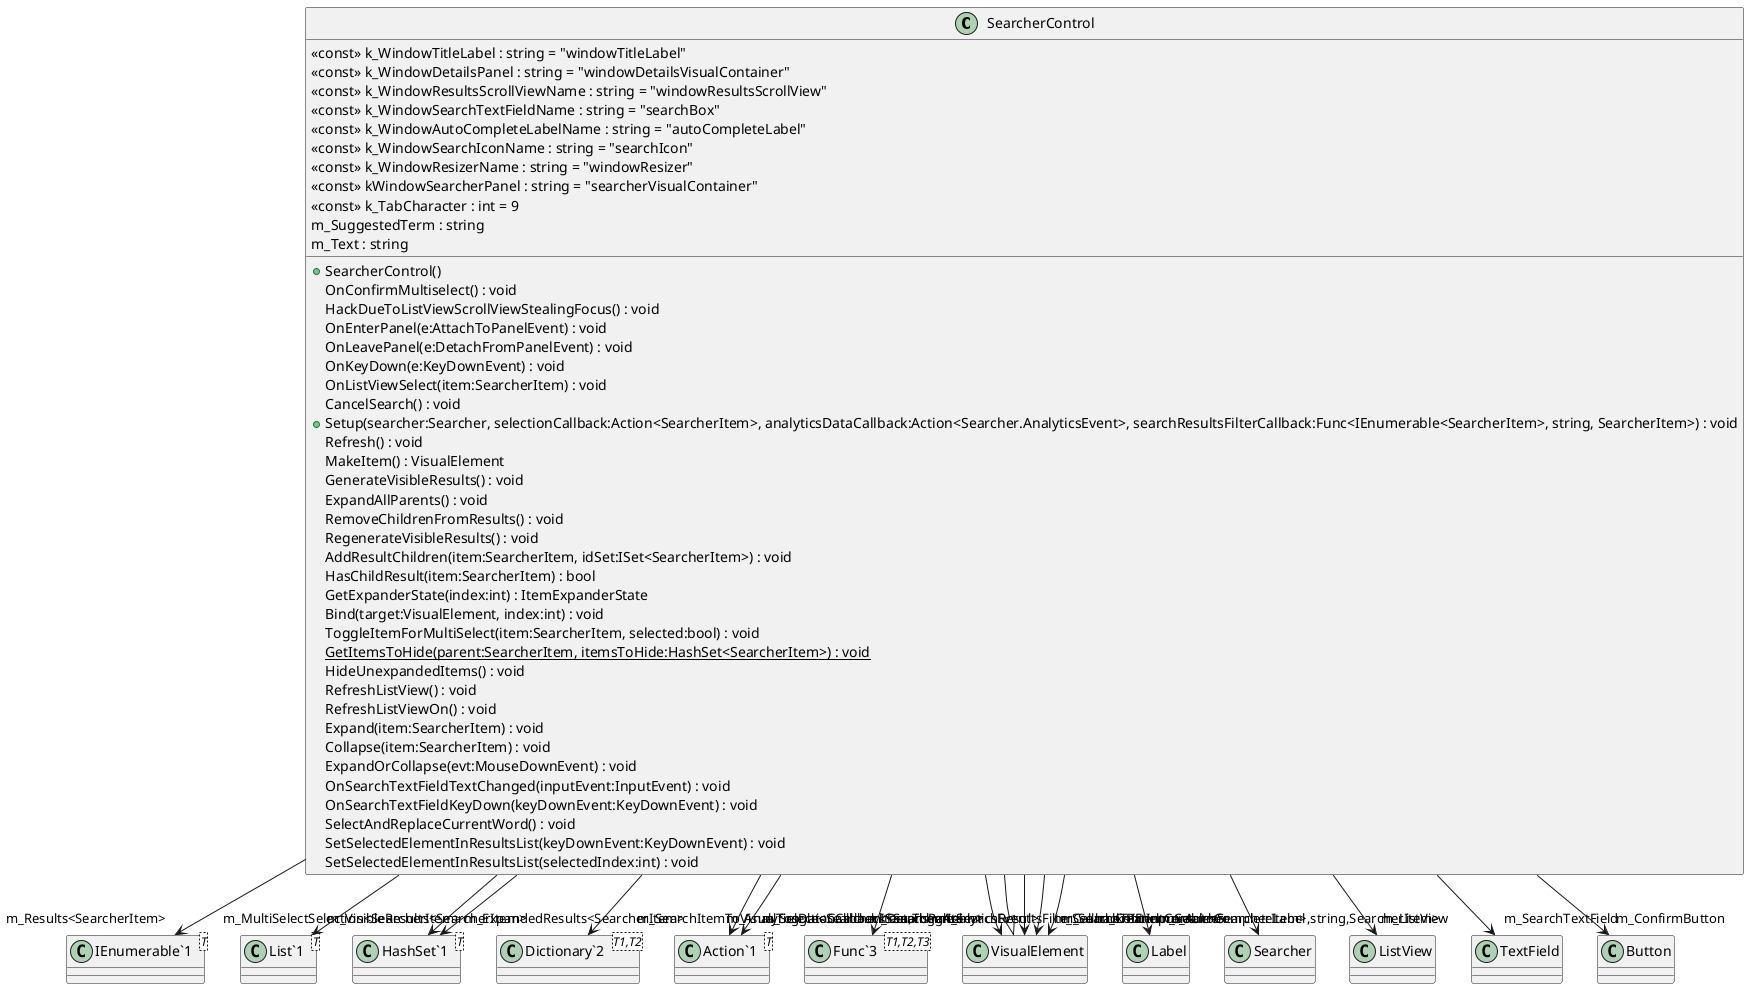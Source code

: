 @startuml
class SearcherControl {
    <<const>> k_WindowTitleLabel : string = "windowTitleLabel"
    <<const>> k_WindowDetailsPanel : string = "windowDetailsVisualContainer"
    <<const>> k_WindowResultsScrollViewName : string = "windowResultsScrollView"
    <<const>> k_WindowSearchTextFieldName : string = "searchBox"
    <<const>> k_WindowAutoCompleteLabelName : string = "autoCompleteLabel"
    <<const>> k_WindowSearchIconName : string = "searchIcon"
    <<const>> k_WindowResizerName : string = "windowResizer"
    <<const>> kWindowSearcherPanel : string = "searcherVisualContainer"
    <<const>> k_TabCharacter : int = 9
    m_SuggestedTerm : string
    m_Text : string
    + SearcherControl()
    OnConfirmMultiselect() : void
    HackDueToListViewScrollViewStealingFocus() : void
    OnEnterPanel(e:AttachToPanelEvent) : void
    OnLeavePanel(e:DetachFromPanelEvent) : void
    OnKeyDown(e:KeyDownEvent) : void
    OnListViewSelect(item:SearcherItem) : void
    CancelSearch() : void
    + Setup(searcher:Searcher, selectionCallback:Action<SearcherItem>, analyticsDataCallback:Action<Searcher.AnalyticsEvent>, searchResultsFilterCallback:Func<IEnumerable<SearcherItem>, string, SearcherItem>) : void
    Refresh() : void
    MakeItem() : VisualElement
    GenerateVisibleResults() : void
    ExpandAllParents() : void
    RemoveChildrenFromResults() : void
    RegenerateVisibleResults() : void
    AddResultChildren(item:SearcherItem, idSet:ISet<SearcherItem>) : void
    HasChildResult(item:SearcherItem) : bool
    GetExpanderState(index:int) : ItemExpanderState
    Bind(target:VisualElement, index:int) : void
    ToggleItemForMultiSelect(item:SearcherItem, selected:bool) : void
    {static} GetItemsToHide(parent:SearcherItem, itemsToHide:HashSet<SearcherItem>) : void
    HideUnexpandedItems() : void
    RefreshListView() : void
    RefreshListViewOn() : void
    Expand(item:SearcherItem) : void
    Collapse(item:SearcherItem) : void
    ExpandOrCollapse(evt:MouseDownEvent) : void
    OnSearchTextFieldTextChanged(inputEvent:InputEvent) : void
    OnSearchTextFieldKeyDown(keyDownEvent:KeyDownEvent) : void
    SelectAndReplaceCurrentWord() : void
    SetSelectedElementInResultsList(keyDownEvent:KeyDownEvent) : void
    SetSelectedElementInResultsList(selectedIndex:int) : void
}
class "IEnumerable`1"<T> {
}
class "List`1"<T> {
}
class "HashSet`1"<T> {
}
class "Dictionary`2"<T1,T2> {
}
class "Action`1"<T> {
}
class "Func`3"<T1,T2,T3> {
}
VisualElement <|-- SearcherControl
SearcherControl --> "m_AutoCompleteLabel" Label
SearcherControl --> "m_Results<SearcherItem>" "IEnumerable`1"
SearcherControl --> "m_VisibleResults<SearcherItem>" "List`1"
SearcherControl --> "m_ExpandedResults<SearcherItem>" "HashSet`1"
SearcherControl --> "m_MultiSelectSelection<SearcherItem>" "HashSet`1"
SearcherControl --> "m_SearchItemToVisualToggle<SearcherItem,Toggle>" "Dictionary`2"
SearcherControl --> "m_Searcher" Searcher
SearcherControl --> "m_SelectionCallback<SearcherItem>" "Action`1"
SearcherControl --> "m_AnalyticsDataCallback<Searcher.AnalyticsEvent>" "Action`1"
SearcherControl --> "m_SearchResultsFilterCallback<IEnumerable<SearcherItem>,string,SearcherItem>" "Func`3"
SearcherControl --> "m_ListView" ListView
SearcherControl --> "m_SearchTextField" TextField
SearcherControl --> "m_SearchTextInput" VisualElement
SearcherControl --> "m_DetailsPanel" VisualElement
SearcherControl --> "m_SearcherPanel" VisualElement
SearcherControl --> "m_ContentContainer" VisualElement
SearcherControl --> "m_ConfirmButton" Button
@enduml

